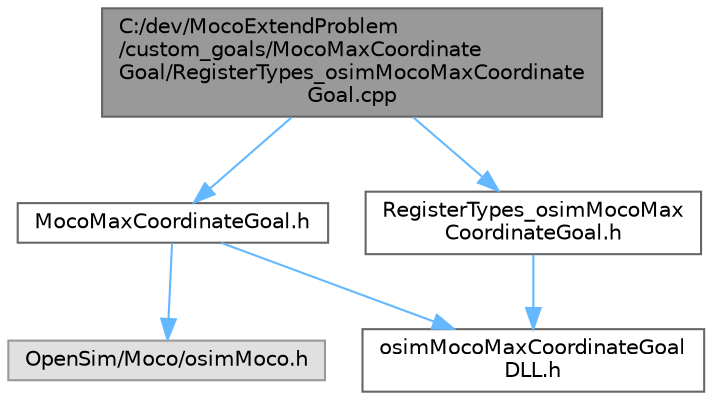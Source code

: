 digraph "C:/dev/MocoExtendProblem/custom_goals/MocoMaxCoordinateGoal/RegisterTypes_osimMocoMaxCoordinateGoal.cpp"
{
 // LATEX_PDF_SIZE
  bgcolor="transparent";
  edge [fontname=Helvetica,fontsize=10,labelfontname=Helvetica,labelfontsize=10];
  node [fontname=Helvetica,fontsize=10,shape=box,height=0.2,width=0.4];
  Node1 [id="Node000001",label="C:/dev/MocoExtendProblem\l/custom_goals/MocoMaxCoordinate\lGoal/RegisterTypes_osimMocoMaxCoordinate\lGoal.cpp",height=0.2,width=0.4,color="gray40", fillcolor="grey60", style="filled", fontcolor="black",tooltip=" "];
  Node1 -> Node2 [id="edge1_Node000001_Node000002",color="steelblue1",style="solid",tooltip=" "];
  Node2 [id="Node000002",label="MocoMaxCoordinateGoal.h",height=0.2,width=0.4,color="grey40", fillcolor="white", style="filled",URL="$_moco_max_coordinate_goal_2_moco_max_coordinate_goal_8h.html",tooltip=" "];
  Node2 -> Node3 [id="edge2_Node000002_Node000003",color="steelblue1",style="solid",tooltip=" "];
  Node3 [id="Node000003",label="OpenSim/Moco/osimMoco.h",height=0.2,width=0.4,color="grey60", fillcolor="#E0E0E0", style="filled",tooltip=" "];
  Node2 -> Node4 [id="edge3_Node000002_Node000004",color="steelblue1",style="solid",tooltip=" "];
  Node4 [id="Node000004",label="osimMocoMaxCoordinateGoal\lDLL.h",height=0.2,width=0.4,color="grey40", fillcolor="white", style="filled",URL="$_moco_max_coordinate_goal_2osim_moco_max_coordinate_goal_d_l_l_8h.html",tooltip=" "];
  Node1 -> Node5 [id="edge4_Node000001_Node000005",color="steelblue1",style="solid",tooltip=" "];
  Node5 [id="Node000005",label="RegisterTypes_osimMocoMax\lCoordinateGoal.h",height=0.2,width=0.4,color="grey40", fillcolor="white", style="filled",URL="$_moco_max_coordinate_goal_2_register_types__osim_moco_max_coordinate_goal_8h.html",tooltip=" "];
  Node5 -> Node4 [id="edge5_Node000005_Node000004",color="steelblue1",style="solid",tooltip=" "];
}
